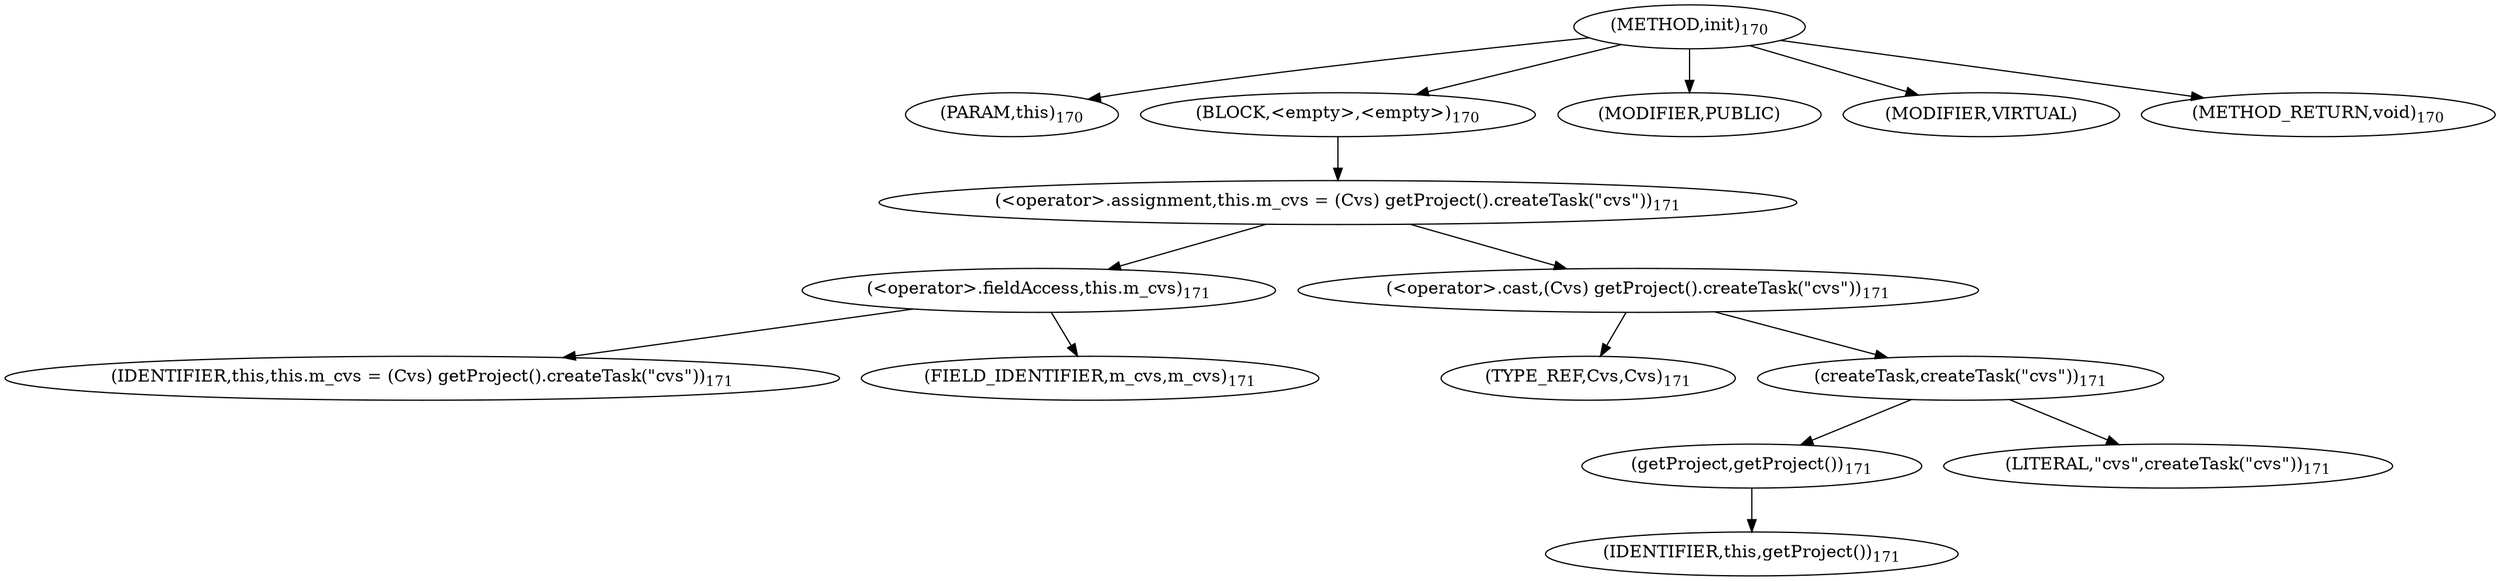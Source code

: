 digraph "init" {  
"74" [label = <(METHOD,init)<SUB>170</SUB>> ]
"4" [label = <(PARAM,this)<SUB>170</SUB>> ]
"75" [label = <(BLOCK,&lt;empty&gt;,&lt;empty&gt;)<SUB>170</SUB>> ]
"76" [label = <(&lt;operator&gt;.assignment,this.m_cvs = (Cvs) getProject().createTask(&quot;cvs&quot;))<SUB>171</SUB>> ]
"77" [label = <(&lt;operator&gt;.fieldAccess,this.m_cvs)<SUB>171</SUB>> ]
"78" [label = <(IDENTIFIER,this,this.m_cvs = (Cvs) getProject().createTask(&quot;cvs&quot;))<SUB>171</SUB>> ]
"79" [label = <(FIELD_IDENTIFIER,m_cvs,m_cvs)<SUB>171</SUB>> ]
"80" [label = <(&lt;operator&gt;.cast,(Cvs) getProject().createTask(&quot;cvs&quot;))<SUB>171</SUB>> ]
"81" [label = <(TYPE_REF,Cvs,Cvs)<SUB>171</SUB>> ]
"82" [label = <(createTask,createTask(&quot;cvs&quot;))<SUB>171</SUB>> ]
"83" [label = <(getProject,getProject())<SUB>171</SUB>> ]
"3" [label = <(IDENTIFIER,this,getProject())<SUB>171</SUB>> ]
"84" [label = <(LITERAL,&quot;cvs&quot;,createTask(&quot;cvs&quot;))<SUB>171</SUB>> ]
"85" [label = <(MODIFIER,PUBLIC)> ]
"86" [label = <(MODIFIER,VIRTUAL)> ]
"87" [label = <(METHOD_RETURN,void)<SUB>170</SUB>> ]
  "74" -> "4" 
  "74" -> "75" 
  "74" -> "85" 
  "74" -> "86" 
  "74" -> "87" 
  "75" -> "76" 
  "76" -> "77" 
  "76" -> "80" 
  "77" -> "78" 
  "77" -> "79" 
  "80" -> "81" 
  "80" -> "82" 
  "82" -> "83" 
  "82" -> "84" 
  "83" -> "3" 
}
